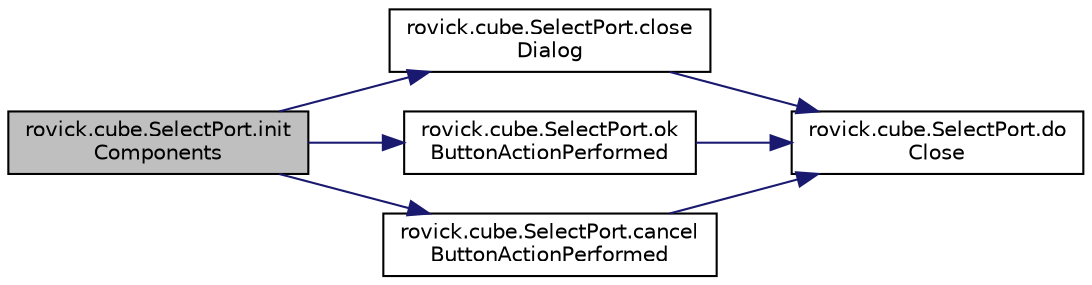 digraph "rovick.cube.SelectPort.initComponents"
{
  edge [fontname="Helvetica",fontsize="10",labelfontname="Helvetica",labelfontsize="10"];
  node [fontname="Helvetica",fontsize="10",shape=record];
  rankdir="LR";
  Node0 [label="rovick.cube.SelectPort.init\lComponents",height=0.2,width=0.4,color="black", fillcolor="grey75", style="filled", fontcolor="black"];
  Node0 -> Node1 [color="midnightblue",fontsize="10",style="solid",fontname="Helvetica"];
  Node1 [label="rovick.cube.SelectPort.close\lDialog",height=0.2,width=0.4,color="black", fillcolor="white", style="filled",URL="$classrovick_1_1cube_1_1_select_port_a8be0d31320f87423f44baf9ee70da2e3.html#a8be0d31320f87423f44baf9ee70da2e3"];
  Node1 -> Node2 [color="midnightblue",fontsize="10",style="solid",fontname="Helvetica"];
  Node2 [label="rovick.cube.SelectPort.do\lClose",height=0.2,width=0.4,color="black", fillcolor="white", style="filled",URL="$classrovick_1_1cube_1_1_select_port_adf2cba2dd017745559be192d737431db.html#adf2cba2dd017745559be192d737431db"];
  Node0 -> Node3 [color="midnightblue",fontsize="10",style="solid",fontname="Helvetica"];
  Node3 [label="rovick.cube.SelectPort.ok\lButtonActionPerformed",height=0.2,width=0.4,color="black", fillcolor="white", style="filled",URL="$classrovick_1_1cube_1_1_select_port_a6d1e1589e6e2e1c64823371054ad408f.html#a6d1e1589e6e2e1c64823371054ad408f"];
  Node3 -> Node2 [color="midnightblue",fontsize="10",style="solid",fontname="Helvetica"];
  Node0 -> Node4 [color="midnightblue",fontsize="10",style="solid",fontname="Helvetica"];
  Node4 [label="rovick.cube.SelectPort.cancel\lButtonActionPerformed",height=0.2,width=0.4,color="black", fillcolor="white", style="filled",URL="$classrovick_1_1cube_1_1_select_port_aa138c89dbb319f0a9d456088562a8789.html#aa138c89dbb319f0a9d456088562a8789"];
  Node4 -> Node2 [color="midnightblue",fontsize="10",style="solid",fontname="Helvetica"];
}

